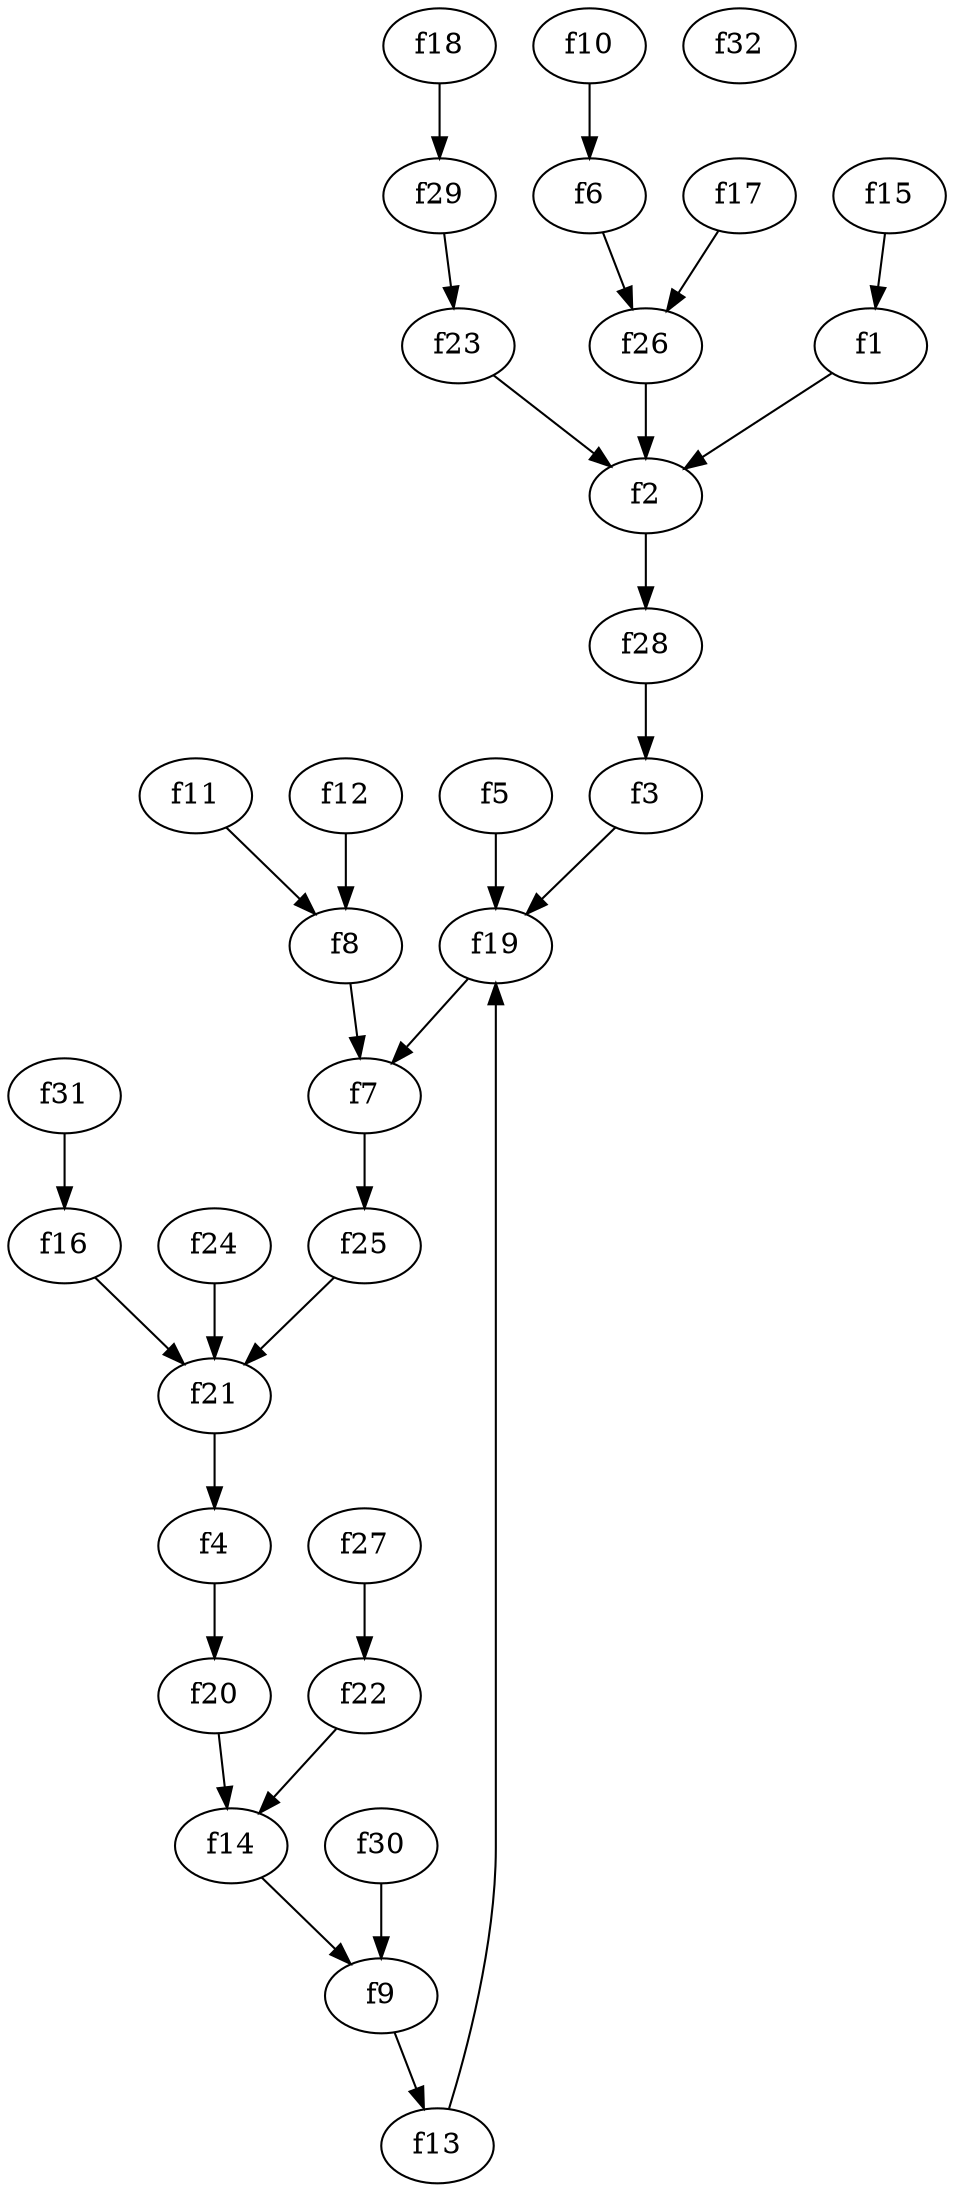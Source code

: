strict digraph  {
f1;
f2;
f3;
f4;
f5;
f6;
f7;
f8;
f9;
f10;
f11;
f12;
f13;
f14;
f15;
f16;
f17;
f18;
f19;
f20;
f21;
f22;
f23;
f24;
f25;
f26;
f27;
f28;
f29;
f30;
f31;
f32;
f1 -> f2  [weight=2];
f2 -> f28  [weight=2];
f3 -> f19  [weight=2];
f4 -> f20  [weight=2];
f5 -> f19  [weight=2];
f6 -> f26  [weight=2];
f7 -> f25  [weight=2];
f8 -> f7  [weight=2];
f9 -> f13  [weight=2];
f10 -> f6  [weight=2];
f11 -> f8  [weight=2];
f12 -> f8  [weight=2];
f13 -> f19  [weight=2];
f14 -> f9  [weight=2];
f15 -> f1  [weight=2];
f16 -> f21  [weight=2];
f17 -> f26  [weight=2];
f18 -> f29  [weight=2];
f19 -> f7  [weight=2];
f20 -> f14  [weight=2];
f21 -> f4  [weight=2];
f22 -> f14  [weight=2];
f23 -> f2  [weight=2];
f24 -> f21  [weight=2];
f25 -> f21  [weight=2];
f26 -> f2  [weight=2];
f27 -> f22  [weight=2];
f28 -> f3  [weight=2];
f29 -> f23  [weight=2];
f30 -> f9  [weight=2];
f31 -> f16  [weight=2];
}
